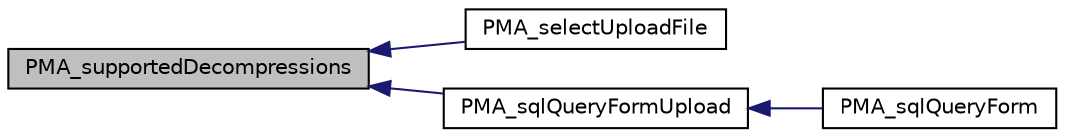 digraph G
{
  edge [fontname="Helvetica",fontsize="10",labelfontname="Helvetica",labelfontsize="10"];
  node [fontname="Helvetica",fontsize="10",shape=record];
  rankdir="LR";
  Node1 [label="PMA_supportedDecompressions",height=0.2,width=0.4,color="black", fillcolor="grey75", style="filled" fontcolor="black"];
  Node1 -> Node2 [dir="back",color="midnightblue",fontsize="10",style="solid",fontname="Helvetica"];
  Node2 [label="PMA_selectUploadFile",height=0.2,width=0.4,color="black", fillcolor="white", style="filled",URL="$common_8lib_8php.html#a5977a27139e0c13e2d7a70992572d314",tooltip="Display the form used to select a file to import from the server upload directory."];
  Node1 -> Node3 [dir="back",color="midnightblue",fontsize="10",style="solid",fontname="Helvetica"];
  Node3 [label="PMA_sqlQueryFormUpload",height=0.2,width=0.4,color="black", fillcolor="white", style="filled",URL="$sql__query__form_8lib_8php.html#ab66af2fbf36184d027b75cf35ae49a20",tooltip="prints bookmark fieldset"];
  Node3 -> Node4 [dir="back",color="midnightblue",fontsize="10",style="solid",fontname="Helvetica"];
  Node4 [label="PMA_sqlQueryForm",height=0.2,width=0.4,color="black", fillcolor="white", style="filled",URL="$sql__query__form_8lib_8php.html#ad1f1165db8b6302766041d3d9cdda39c",tooltip="prints the sql query boxes"];
}
